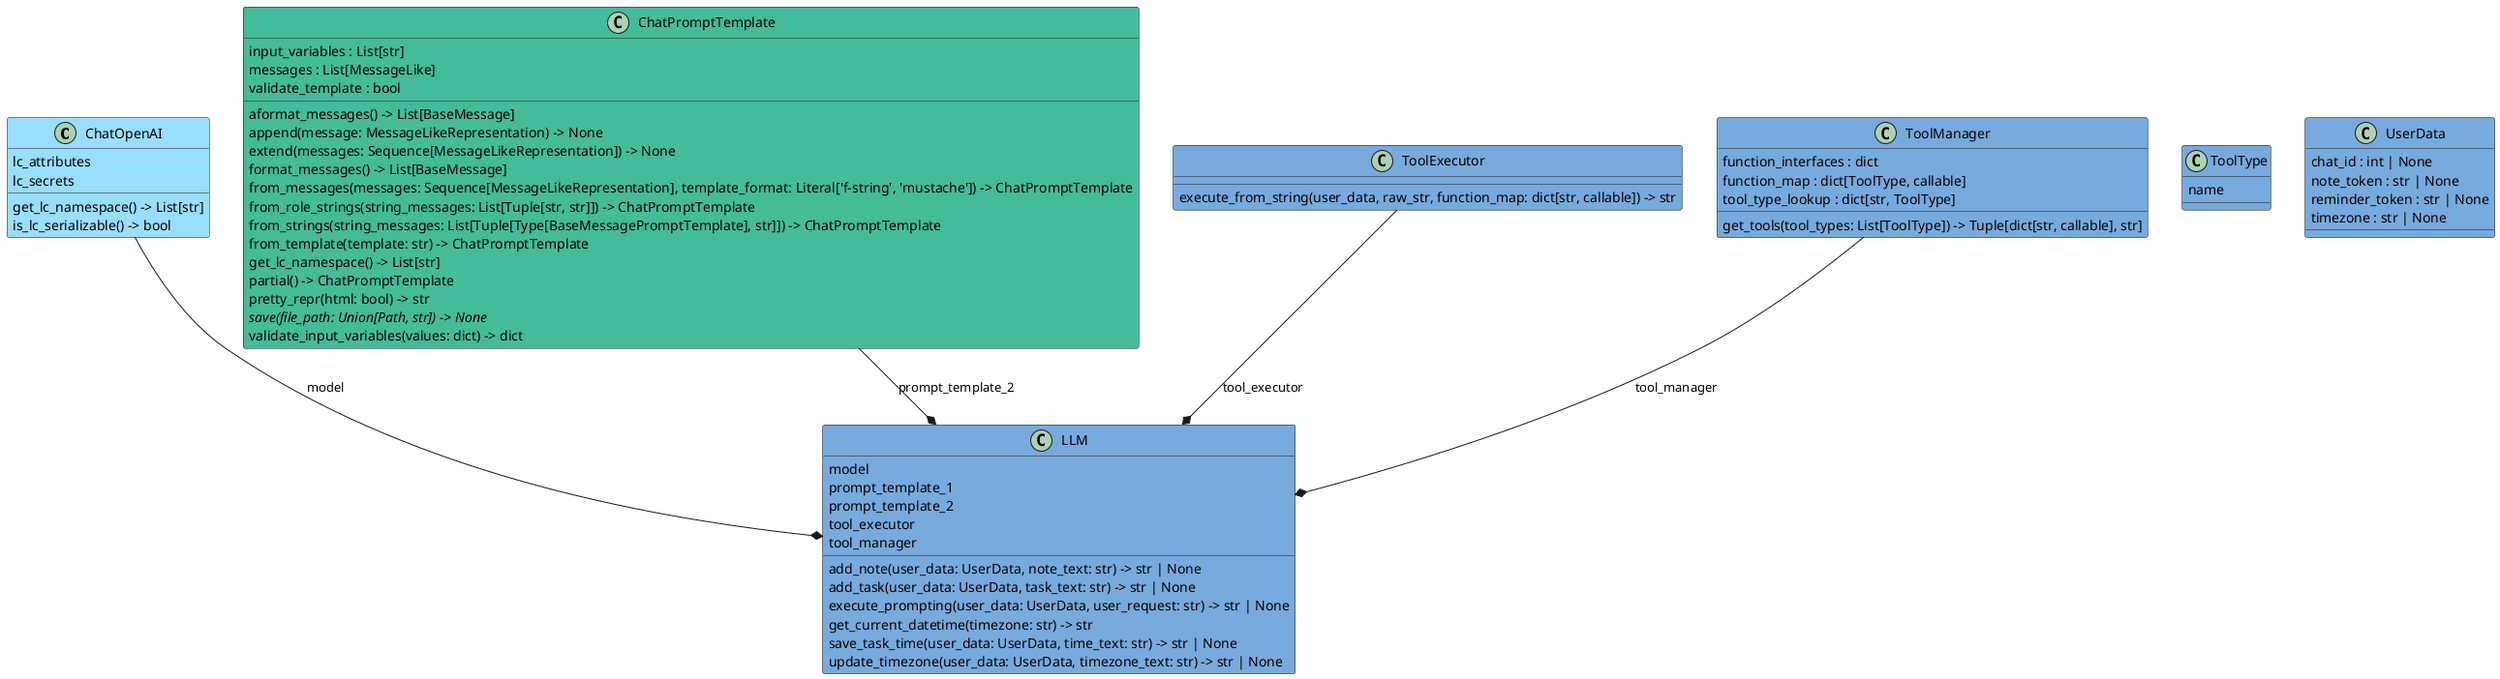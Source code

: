 @startuml classes_llm
set namespaceSeparator none
class "ChatOpenAI" as langchain_openai.chat_models.base.ChatOpenAI #99DDFF {
  lc_attributes
  lc_secrets
  get_lc_namespace() -> List[str]
  is_lc_serializable() -> bool
}
class "ChatPromptTemplate" as langchain_core.prompts.chat.ChatPromptTemplate #44BB99 {
  input_variables : List[str]
  messages : List[MessageLike]
  validate_template : bool
  aformat_messages() -> List[BaseMessage]
  append(message: MessageLikeRepresentation) -> None
  extend(messages: Sequence[MessageLikeRepresentation]) -> None
  format_messages() -> List[BaseMessage]
  from_messages(messages: Sequence[MessageLikeRepresentation], template_format: Literal['f-string', 'mustache']) -> ChatPromptTemplate
  from_role_strings(string_messages: List[Tuple[str, str]]) -> ChatPromptTemplate
  from_strings(string_messages: List[Tuple[Type[BaseMessagePromptTemplate], str]]) -> ChatPromptTemplate
  from_template(template: str) -> ChatPromptTemplate
  get_lc_namespace() -> List[str]
  partial() -> ChatPromptTemplate
  pretty_repr(html: bool) -> str
  {abstract}save(file_path: Union[Path, str]) -> None
  validate_input_variables(values: dict) -> dict
}
class "LLM" as SmartNoteAssistant.llm.llm.LLM #77AADD {
  model
  prompt_template_1
  prompt_template_2
  tool_executor
  tool_manager
  add_note(user_data: UserData, note_text: str) -> str | None
  add_task(user_data: UserData, task_text: str) -> str | None
  execute_prompting(user_data: UserData, user_request: str) -> str | None
  get_current_datetime(timezone: str) -> str
  save_task_time(user_data: UserData, time_text: str) -> str | None
  update_timezone(user_data: UserData, timezone_text: str) -> str | None
}
class "ToolExecutor" as SmartNoteAssistant.llm.tool_executor.ToolExecutor #77AADD {
  execute_from_string(user_data, raw_str, function_map: dict[str, callable]) -> str
}
class "ToolManager" as SmartNoteAssistant.llm._tools_manager.ToolManager #77AADD {
  function_interfaces : dict
  function_map : dict[ToolType, callable]
  tool_type_lookup : dict[str, ToolType]
  get_tools(tool_types: List[ToolType]) -> Tuple[dict[str, callable], str]
}
class "ToolType" as SmartNoteAssistant.llm._tools_manager.ToolType #77AADD {
  name
}
class "UserData" as SmartNoteAssistant.llm.models.UserData #77AADD {
  chat_id : int | None
  note_token : str | None
  reminder_token : str | None
  timezone : str | None
}
SmartNoteAssistant.llm._tools_manager.ToolManager --* SmartNoteAssistant.llm.llm.LLM : tool_manager
SmartNoteAssistant.llm.tool_executor.ToolExecutor --* SmartNoteAssistant.llm.llm.LLM : tool_executor
langchain_core.prompts.chat.ChatPromptTemplate --* SmartNoteAssistant.llm.llm.LLM : prompt_template_2
langchain_openai.chat_models.base.ChatOpenAI --* SmartNoteAssistant.llm.llm.LLM : model
@enduml
